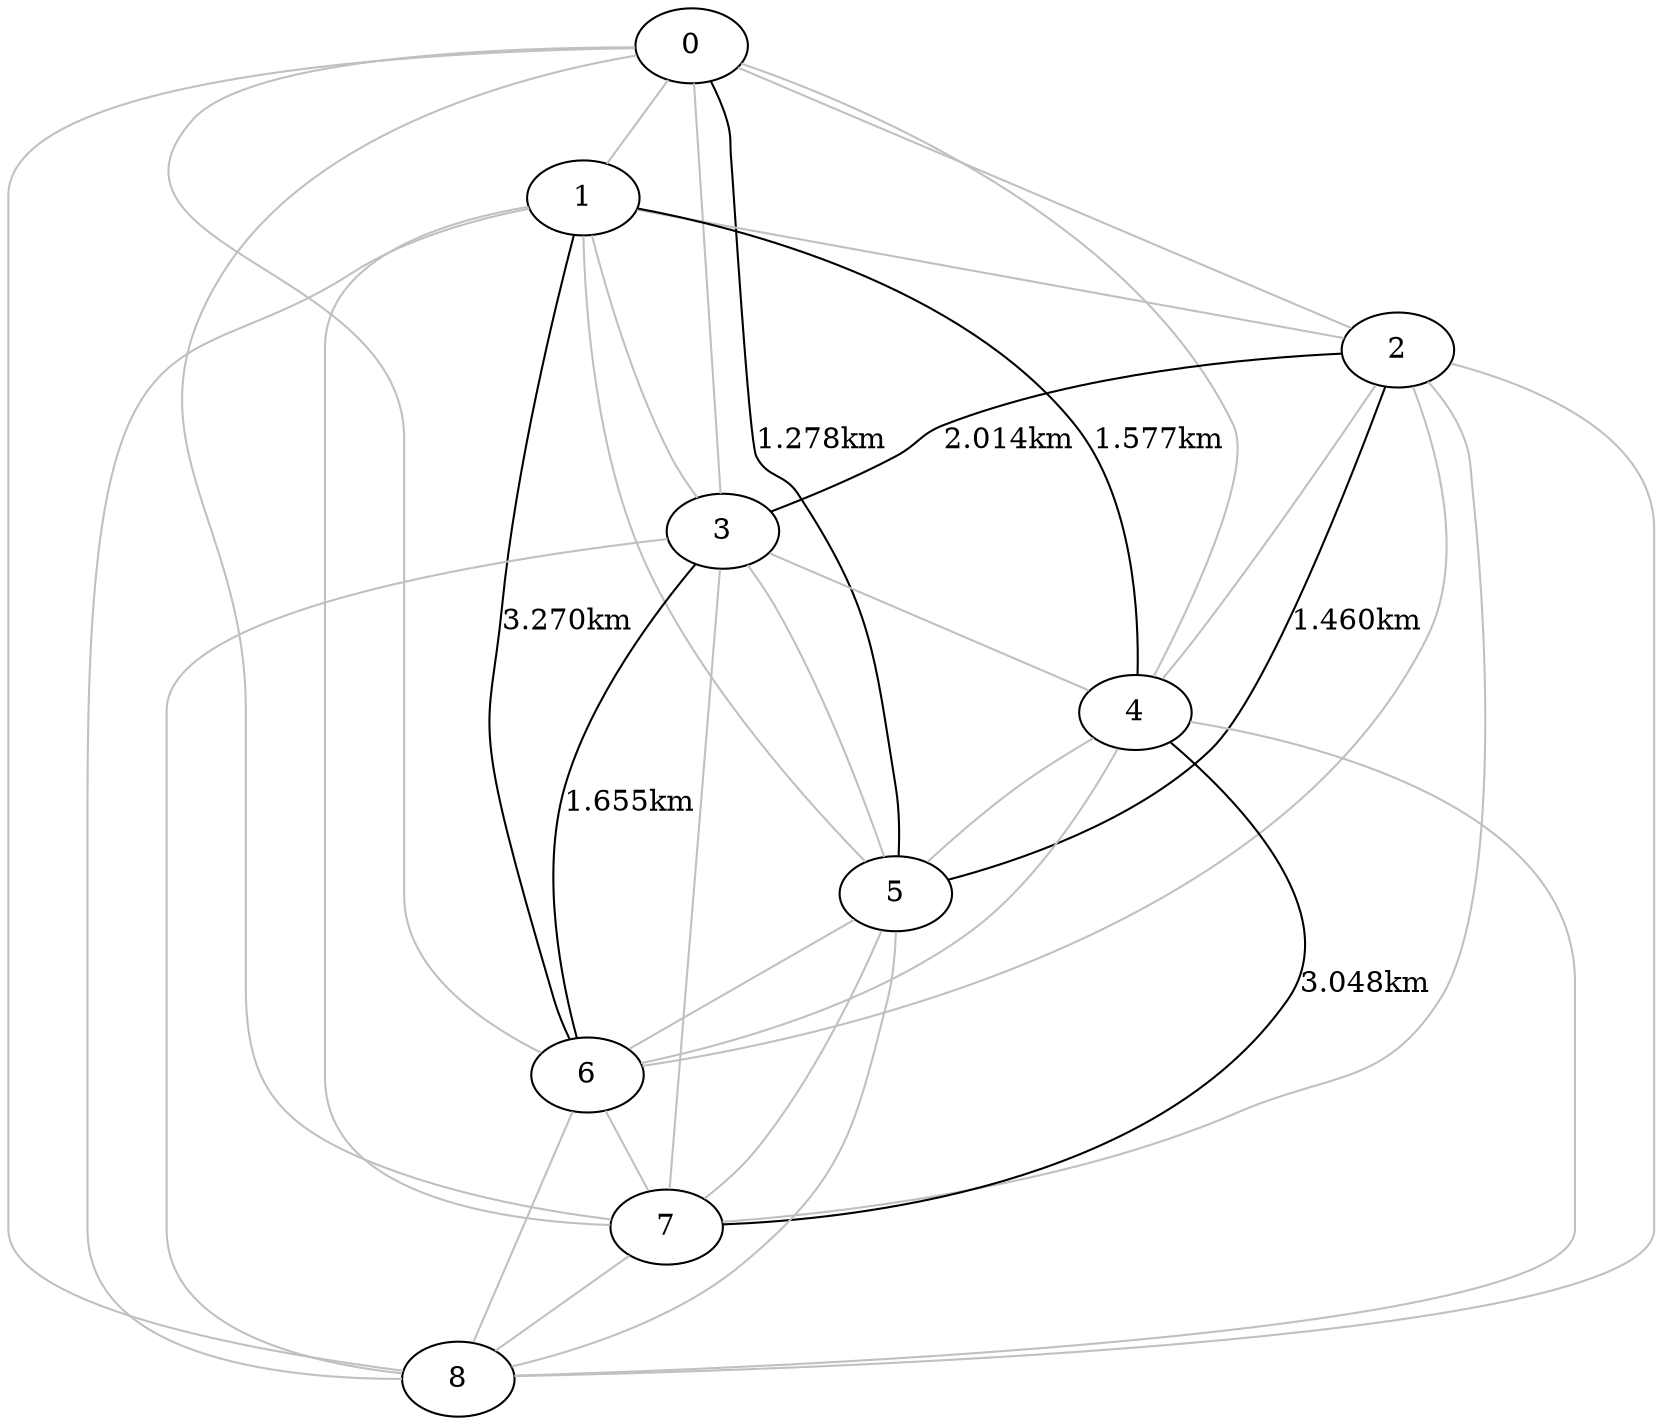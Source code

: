 strict graph {
0--1 [color=grey];
0--2 [color=grey];
0--3 [color=grey];
0--4 [color=grey];
0--5 [label =  "1.278km"];
0--6 [color=grey];
0--7 [color=grey];
0--8 [color=grey];
1--2 [color=grey];
1--3 [color=grey];
1--4 [label =  "1.577km"];
1--5 [color=grey];
1--6 [label = "3.270km"];
1--7 [color=grey];
1--8 [color=grey];
2--3 [label =  "2.014km"];
2--4 [color=grey];
2--5 [label = "1.460km"];
2--6 [color=grey];
2--7 [color=grey];
2--8 [color=grey];
3--4 [color=grey];
3--5 [color=grey];
3--6 [label =  "1.655km"];
3--7 [color=grey];
3--8 [color=grey];
4--5 [color=grey];
4--6 [color=grey];
4--7 [label =  "3.048km"];
4--8 [color=grey];
5--6 [color=grey];
5--7 [color=grey];
5--8 [color=grey];
6--7 [color=grey];
6--8 [color=grey];
7--8 [color=grey];
}